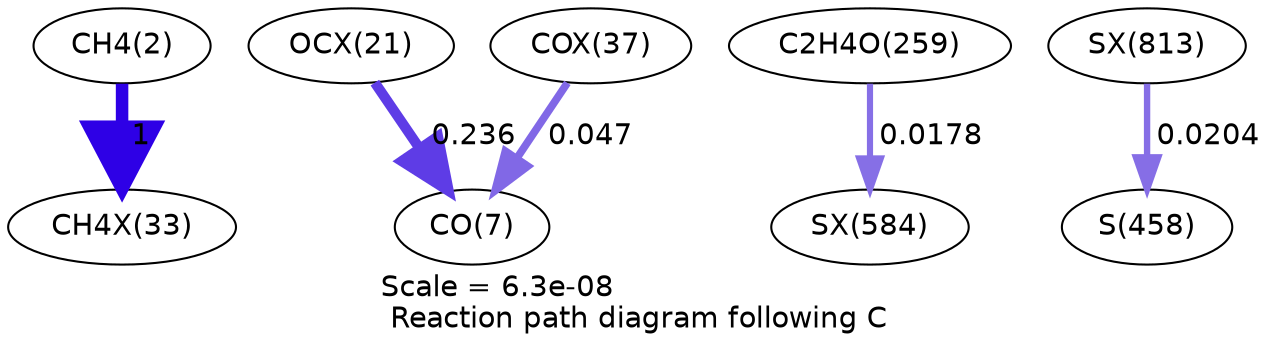digraph reaction_paths {
center=1;
s4 -> s62[fontname="Helvetica", penwidth=6, arrowsize=3, color="0.7, 1.5, 0.9"
, label=" 1"];
s55 -> s9[fontname="Helvetica", penwidth=4.91, arrowsize=2.45, color="0.7, 0.736, 0.9"
, label=" 0.236"];
s66 -> s9[fontname="Helvetica", penwidth=3.69, arrowsize=1.85, color="0.7, 0.547, 0.9"
, label=" 0.047"];
s41 -> s119[fontname="Helvetica", penwidth=2.96, arrowsize=1.48, color="0.7, 0.518, 0.9"
, label=" 0.0178"];
s127 -> s48[fontname="Helvetica", penwidth=3.06, arrowsize=1.53, color="0.7, 0.52, 0.9"
, label=" 0.0204"];
s4 [ fontname="Helvetica", label="CH4(2)"];
s9 [ fontname="Helvetica", label="CO(7)"];
s41 [ fontname="Helvetica", label="C2H4O(259)"];
s48 [ fontname="Helvetica", label="S(458)"];
s55 [ fontname="Helvetica", label="OCX(21)"];
s62 [ fontname="Helvetica", label="CH4X(33)"];
s66 [ fontname="Helvetica", label="COX(37)"];
s119 [ fontname="Helvetica", label="SX(584)"];
s127 [ fontname="Helvetica", label="SX(813)"];
 label = "Scale = 6.3e-08\l Reaction path diagram following C";
 fontname = "Helvetica";
}
